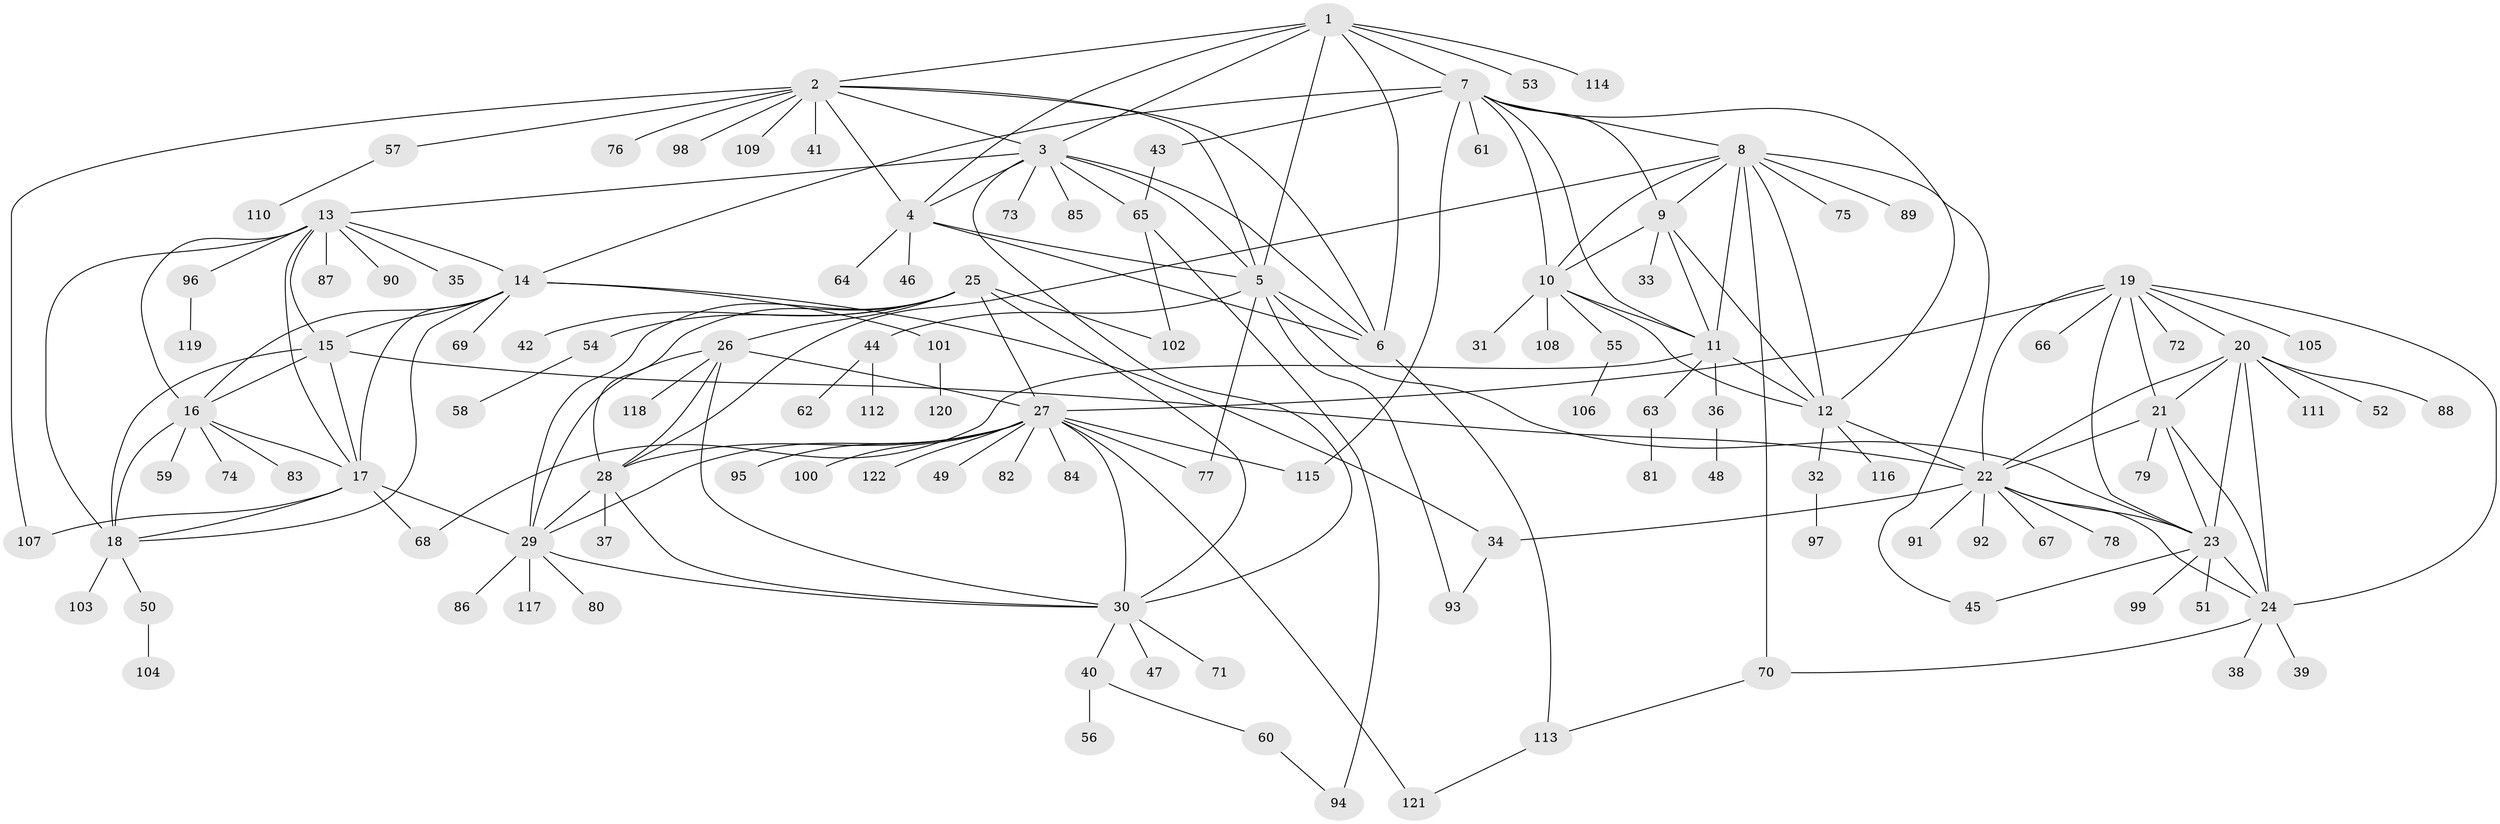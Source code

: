// Generated by graph-tools (version 1.1) at 2025/11/02/27/25 16:11:34]
// undirected, 122 vertices, 190 edges
graph export_dot {
graph [start="1"]
  node [color=gray90,style=filled];
  1;
  2;
  3;
  4;
  5;
  6;
  7;
  8;
  9;
  10;
  11;
  12;
  13;
  14;
  15;
  16;
  17;
  18;
  19;
  20;
  21;
  22;
  23;
  24;
  25;
  26;
  27;
  28;
  29;
  30;
  31;
  32;
  33;
  34;
  35;
  36;
  37;
  38;
  39;
  40;
  41;
  42;
  43;
  44;
  45;
  46;
  47;
  48;
  49;
  50;
  51;
  52;
  53;
  54;
  55;
  56;
  57;
  58;
  59;
  60;
  61;
  62;
  63;
  64;
  65;
  66;
  67;
  68;
  69;
  70;
  71;
  72;
  73;
  74;
  75;
  76;
  77;
  78;
  79;
  80;
  81;
  82;
  83;
  84;
  85;
  86;
  87;
  88;
  89;
  90;
  91;
  92;
  93;
  94;
  95;
  96;
  97;
  98;
  99;
  100;
  101;
  102;
  103;
  104;
  105;
  106;
  107;
  108;
  109;
  110;
  111;
  112;
  113;
  114;
  115;
  116;
  117;
  118;
  119;
  120;
  121;
  122;
  1 -- 2;
  1 -- 3;
  1 -- 4;
  1 -- 5;
  1 -- 6;
  1 -- 7;
  1 -- 53;
  1 -- 114;
  2 -- 3;
  2 -- 4;
  2 -- 5;
  2 -- 6;
  2 -- 41;
  2 -- 57;
  2 -- 76;
  2 -- 98;
  2 -- 107;
  2 -- 109;
  3 -- 4;
  3 -- 5;
  3 -- 6;
  3 -- 13;
  3 -- 30;
  3 -- 65;
  3 -- 73;
  3 -- 85;
  4 -- 5;
  4 -- 6;
  4 -- 46;
  4 -- 64;
  5 -- 6;
  5 -- 23;
  5 -- 44;
  5 -- 77;
  5 -- 93;
  6 -- 113;
  7 -- 8;
  7 -- 9;
  7 -- 10;
  7 -- 11;
  7 -- 12;
  7 -- 14;
  7 -- 43;
  7 -- 61;
  7 -- 115;
  8 -- 9;
  8 -- 10;
  8 -- 11;
  8 -- 12;
  8 -- 28;
  8 -- 45;
  8 -- 70;
  8 -- 75;
  8 -- 89;
  9 -- 10;
  9 -- 11;
  9 -- 12;
  9 -- 33;
  10 -- 11;
  10 -- 12;
  10 -- 31;
  10 -- 55;
  10 -- 108;
  11 -- 12;
  11 -- 36;
  11 -- 63;
  11 -- 68;
  12 -- 22;
  12 -- 32;
  12 -- 116;
  13 -- 14;
  13 -- 15;
  13 -- 16;
  13 -- 17;
  13 -- 18;
  13 -- 35;
  13 -- 87;
  13 -- 90;
  13 -- 96;
  14 -- 15;
  14 -- 16;
  14 -- 17;
  14 -- 18;
  14 -- 34;
  14 -- 69;
  14 -- 101;
  15 -- 16;
  15 -- 17;
  15 -- 18;
  15 -- 22;
  16 -- 17;
  16 -- 18;
  16 -- 59;
  16 -- 74;
  16 -- 83;
  17 -- 18;
  17 -- 29;
  17 -- 68;
  17 -- 107;
  18 -- 50;
  18 -- 103;
  19 -- 20;
  19 -- 21;
  19 -- 22;
  19 -- 23;
  19 -- 24;
  19 -- 27;
  19 -- 66;
  19 -- 72;
  19 -- 105;
  20 -- 21;
  20 -- 22;
  20 -- 23;
  20 -- 24;
  20 -- 52;
  20 -- 88;
  20 -- 111;
  21 -- 22;
  21 -- 23;
  21 -- 24;
  21 -- 79;
  22 -- 23;
  22 -- 24;
  22 -- 34;
  22 -- 67;
  22 -- 78;
  22 -- 91;
  22 -- 92;
  23 -- 24;
  23 -- 45;
  23 -- 51;
  23 -- 99;
  24 -- 38;
  24 -- 39;
  24 -- 70;
  25 -- 26;
  25 -- 27;
  25 -- 28;
  25 -- 29;
  25 -- 30;
  25 -- 42;
  25 -- 54;
  25 -- 102;
  26 -- 27;
  26 -- 28;
  26 -- 29;
  26 -- 30;
  26 -- 118;
  27 -- 28;
  27 -- 29;
  27 -- 30;
  27 -- 49;
  27 -- 77;
  27 -- 82;
  27 -- 84;
  27 -- 95;
  27 -- 100;
  27 -- 115;
  27 -- 121;
  27 -- 122;
  28 -- 29;
  28 -- 30;
  28 -- 37;
  29 -- 30;
  29 -- 80;
  29 -- 86;
  29 -- 117;
  30 -- 40;
  30 -- 47;
  30 -- 71;
  32 -- 97;
  34 -- 93;
  36 -- 48;
  40 -- 56;
  40 -- 60;
  43 -- 65;
  44 -- 62;
  44 -- 112;
  50 -- 104;
  54 -- 58;
  55 -- 106;
  57 -- 110;
  60 -- 94;
  63 -- 81;
  65 -- 94;
  65 -- 102;
  70 -- 113;
  96 -- 119;
  101 -- 120;
  113 -- 121;
}
